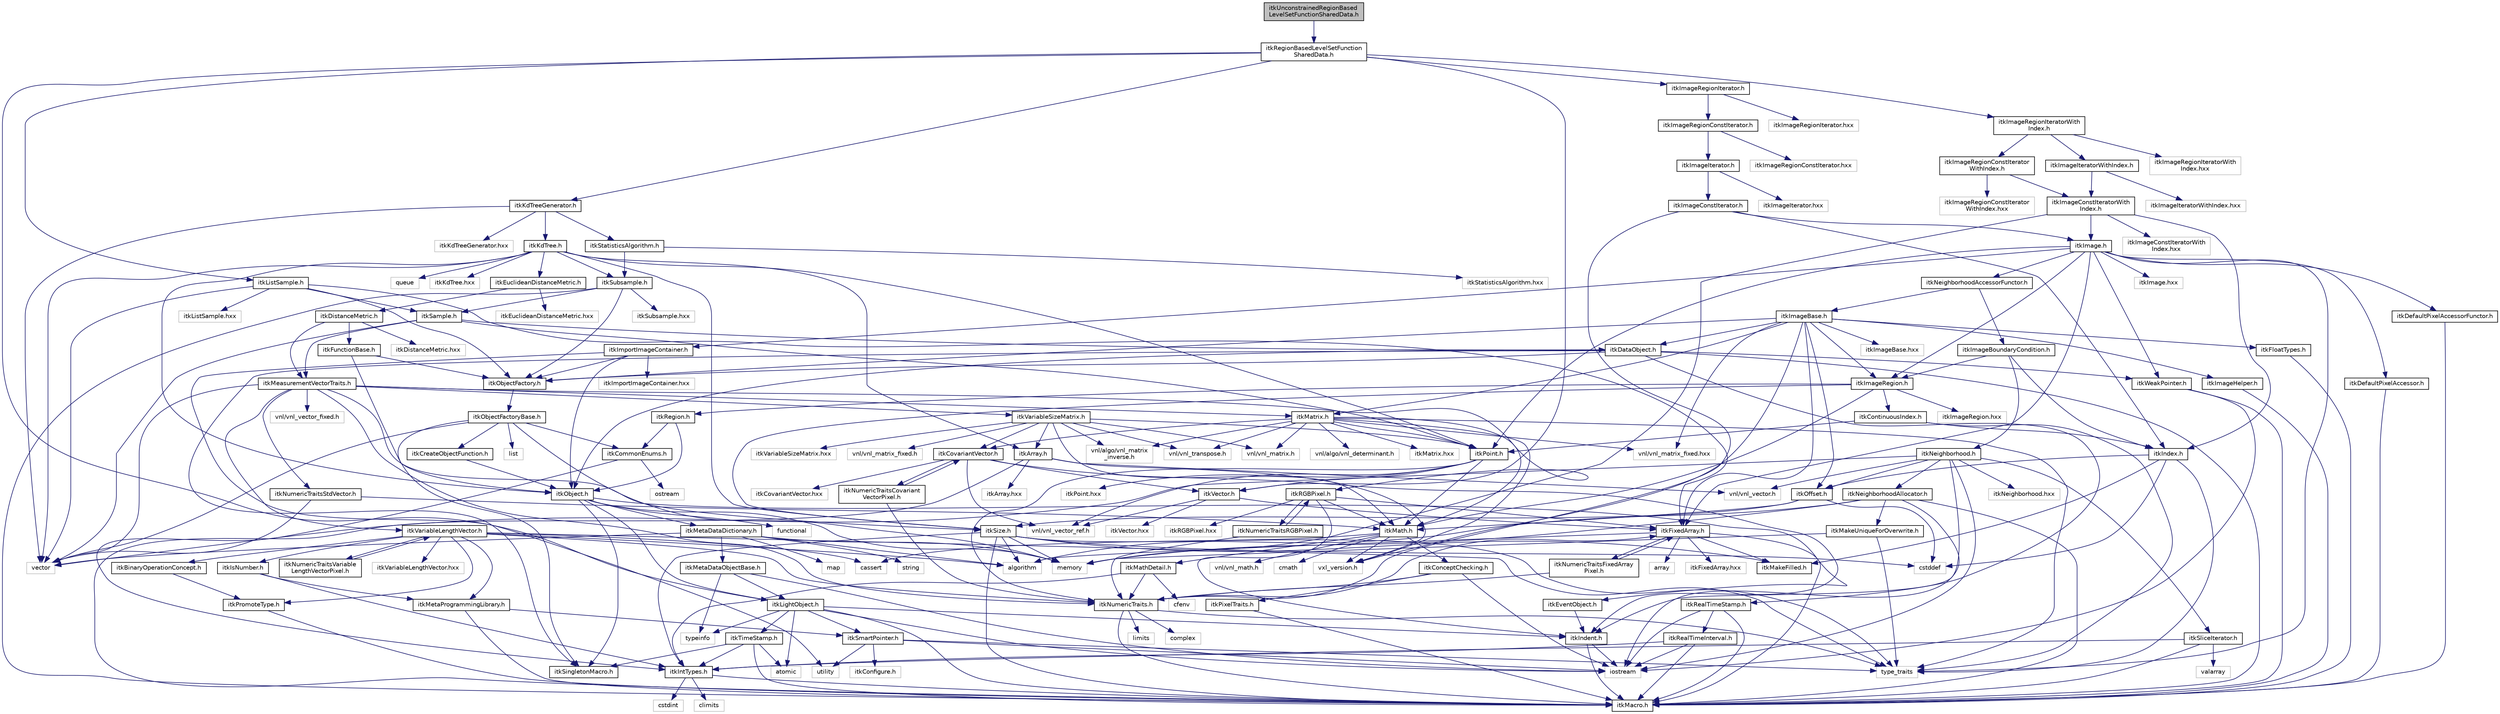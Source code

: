 digraph "itkUnconstrainedRegionBasedLevelSetFunctionSharedData.h"
{
 // LATEX_PDF_SIZE
  edge [fontname="Helvetica",fontsize="10",labelfontname="Helvetica",labelfontsize="10"];
  node [fontname="Helvetica",fontsize="10",shape=record];
  Node1 [label="itkUnconstrainedRegionBased\lLevelSetFunctionSharedData.h",height=0.2,width=0.4,color="black", fillcolor="grey75", style="filled", fontcolor="black",tooltip=" "];
  Node1 -> Node2 [color="midnightblue",fontsize="10",style="solid",fontname="Helvetica"];
  Node2 [label="itkRegionBasedLevelSetFunction\lSharedData.h",height=0.2,width=0.4,color="black", fillcolor="white", style="filled",URL="$itkRegionBasedLevelSetFunctionSharedData_8h.html",tooltip=" "];
  Node2 -> Node3 [color="midnightblue",fontsize="10",style="solid",fontname="Helvetica"];
  Node3 [label="itkLightObject.h",height=0.2,width=0.4,color="black", fillcolor="white", style="filled",URL="$itkLightObject_8h.html",tooltip=" "];
  Node3 -> Node4 [color="midnightblue",fontsize="10",style="solid",fontname="Helvetica"];
  Node4 [label="itkMacro.h",height=0.2,width=0.4,color="black", fillcolor="white", style="filled",URL="$itkMacro_8h.html",tooltip=" "];
  Node3 -> Node5 [color="midnightblue",fontsize="10",style="solid",fontname="Helvetica"];
  Node5 [label="itkSmartPointer.h",height=0.2,width=0.4,color="black", fillcolor="white", style="filled",URL="$itkSmartPointer_8h.html",tooltip=" "];
  Node5 -> Node6 [color="midnightblue",fontsize="10",style="solid",fontname="Helvetica"];
  Node6 [label="iostream",height=0.2,width=0.4,color="grey75", fillcolor="white", style="filled",tooltip=" "];
  Node5 -> Node7 [color="midnightblue",fontsize="10",style="solid",fontname="Helvetica"];
  Node7 [label="utility",height=0.2,width=0.4,color="grey75", fillcolor="white", style="filled",tooltip=" "];
  Node5 -> Node8 [color="midnightblue",fontsize="10",style="solid",fontname="Helvetica"];
  Node8 [label="type_traits",height=0.2,width=0.4,color="grey75", fillcolor="white", style="filled",tooltip=" "];
  Node5 -> Node9 [color="midnightblue",fontsize="10",style="solid",fontname="Helvetica"];
  Node9 [label="itkConfigure.h",height=0.2,width=0.4,color="grey75", fillcolor="white", style="filled",tooltip=" "];
  Node3 -> Node10 [color="midnightblue",fontsize="10",style="solid",fontname="Helvetica"];
  Node10 [label="itkTimeStamp.h",height=0.2,width=0.4,color="black", fillcolor="white", style="filled",URL="$itkTimeStamp_8h.html",tooltip=" "];
  Node10 -> Node4 [color="midnightblue",fontsize="10",style="solid",fontname="Helvetica"];
  Node10 -> Node11 [color="midnightblue",fontsize="10",style="solid",fontname="Helvetica"];
  Node11 [label="itkIntTypes.h",height=0.2,width=0.4,color="black", fillcolor="white", style="filled",URL="$itkIntTypes_8h.html",tooltip=" "];
  Node11 -> Node4 [color="midnightblue",fontsize="10",style="solid",fontname="Helvetica"];
  Node11 -> Node12 [color="midnightblue",fontsize="10",style="solid",fontname="Helvetica"];
  Node12 [label="cstdint",height=0.2,width=0.4,color="grey75", fillcolor="white", style="filled",tooltip=" "];
  Node11 -> Node13 [color="midnightblue",fontsize="10",style="solid",fontname="Helvetica"];
  Node13 [label="climits",height=0.2,width=0.4,color="grey75", fillcolor="white", style="filled",tooltip=" "];
  Node10 -> Node14 [color="midnightblue",fontsize="10",style="solid",fontname="Helvetica"];
  Node14 [label="atomic",height=0.2,width=0.4,color="grey75", fillcolor="white", style="filled",tooltip=" "];
  Node10 -> Node15 [color="midnightblue",fontsize="10",style="solid",fontname="Helvetica"];
  Node15 [label="itkSingletonMacro.h",height=0.2,width=0.4,color="black", fillcolor="white", style="filled",URL="$itkSingletonMacro_8h.html",tooltip=" "];
  Node3 -> Node16 [color="midnightblue",fontsize="10",style="solid",fontname="Helvetica"];
  Node16 [label="itkIndent.h",height=0.2,width=0.4,color="black", fillcolor="white", style="filled",URL="$itkIndent_8h.html",tooltip=" "];
  Node16 -> Node4 [color="midnightblue",fontsize="10",style="solid",fontname="Helvetica"];
  Node16 -> Node6 [color="midnightblue",fontsize="10",style="solid",fontname="Helvetica"];
  Node3 -> Node14 [color="midnightblue",fontsize="10",style="solid",fontname="Helvetica"];
  Node3 -> Node6 [color="midnightblue",fontsize="10",style="solid",fontname="Helvetica"];
  Node3 -> Node17 [color="midnightblue",fontsize="10",style="solid",fontname="Helvetica"];
  Node17 [label="typeinfo",height=0.2,width=0.4,color="grey75", fillcolor="white", style="filled",tooltip=" "];
  Node2 -> Node18 [color="midnightblue",fontsize="10",style="solid",fontname="Helvetica"];
  Node18 [label="itkVector.h",height=0.2,width=0.4,color="black", fillcolor="white", style="filled",URL="$itkVector_8h.html",tooltip=" "];
  Node18 -> Node19 [color="midnightblue",fontsize="10",style="solid",fontname="Helvetica"];
  Node19 [label="itkFixedArray.h",height=0.2,width=0.4,color="black", fillcolor="white", style="filled",URL="$itkFixedArray_8h.html",tooltip=" "];
  Node19 -> Node4 [color="midnightblue",fontsize="10",style="solid",fontname="Helvetica"];
  Node19 -> Node20 [color="midnightblue",fontsize="10",style="solid",fontname="Helvetica"];
  Node20 [label="itkMakeFilled.h",height=0.2,width=0.4,color="black", fillcolor="white", style="filled",URL="$itkMakeFilled_8h.html",tooltip=" "];
  Node19 -> Node21 [color="midnightblue",fontsize="10",style="solid",fontname="Helvetica"];
  Node21 [label="algorithm",height=0.2,width=0.4,color="grey75", fillcolor="white", style="filled",tooltip=" "];
  Node19 -> Node22 [color="midnightblue",fontsize="10",style="solid",fontname="Helvetica"];
  Node22 [label="array",height=0.2,width=0.4,color="grey75", fillcolor="white", style="filled",tooltip=" "];
  Node19 -> Node23 [color="midnightblue",fontsize="10",style="solid",fontname="Helvetica"];
  Node23 [label="itkFixedArray.hxx",height=0.2,width=0.4,color="grey75", fillcolor="white", style="filled",tooltip=" "];
  Node19 -> Node24 [color="midnightblue",fontsize="10",style="solid",fontname="Helvetica"];
  Node24 [label="itkNumericTraitsFixedArray\lPixel.h",height=0.2,width=0.4,color="black", fillcolor="white", style="filled",URL="$itkNumericTraitsFixedArrayPixel_8h.html",tooltip=" "];
  Node24 -> Node25 [color="midnightblue",fontsize="10",style="solid",fontname="Helvetica"];
  Node25 [label="itkNumericTraits.h",height=0.2,width=0.4,color="black", fillcolor="white", style="filled",URL="$itkNumericTraits_8h.html",tooltip=" "];
  Node25 -> Node4 [color="midnightblue",fontsize="10",style="solid",fontname="Helvetica"];
  Node25 -> Node26 [color="midnightblue",fontsize="10",style="solid",fontname="Helvetica"];
  Node26 [label="limits",height=0.2,width=0.4,color="grey75", fillcolor="white", style="filled",tooltip=" "];
  Node25 -> Node27 [color="midnightblue",fontsize="10",style="solid",fontname="Helvetica"];
  Node27 [label="complex",height=0.2,width=0.4,color="grey75", fillcolor="white", style="filled",tooltip=" "];
  Node25 -> Node8 [color="midnightblue",fontsize="10",style="solid",fontname="Helvetica"];
  Node25 -> Node19 [color="midnightblue",fontsize="10",style="solid",fontname="Helvetica"];
  Node24 -> Node19 [color="midnightblue",fontsize="10",style="solid",fontname="Helvetica"];
  Node18 -> Node28 [color="midnightblue",fontsize="10",style="solid",fontname="Helvetica"];
  Node28 [label="vnl/vnl_vector_ref.h",height=0.2,width=0.4,color="grey75", fillcolor="white", style="filled",tooltip=" "];
  Node18 -> Node29 [color="midnightblue",fontsize="10",style="solid",fontname="Helvetica"];
  Node29 [label="itkVector.hxx",height=0.2,width=0.4,color="grey75", fillcolor="white", style="filled",tooltip=" "];
  Node2 -> Node30 [color="midnightblue",fontsize="10",style="solid",fontname="Helvetica"];
  Node30 [label="itkListSample.h",height=0.2,width=0.4,color="black", fillcolor="white", style="filled",URL="$itkListSample_8h.html",tooltip=" "];
  Node30 -> Node31 [color="midnightblue",fontsize="10",style="solid",fontname="Helvetica"];
  Node31 [label="itkObjectFactory.h",height=0.2,width=0.4,color="black", fillcolor="white", style="filled",URL="$itkObjectFactory_8h.html",tooltip=" "];
  Node31 -> Node32 [color="midnightblue",fontsize="10",style="solid",fontname="Helvetica"];
  Node32 [label="itkObjectFactoryBase.h",height=0.2,width=0.4,color="black", fillcolor="white", style="filled",URL="$itkObjectFactoryBase_8h.html",tooltip=" "];
  Node32 -> Node33 [color="midnightblue",fontsize="10",style="solid",fontname="Helvetica"];
  Node33 [label="itkCreateObjectFunction.h",height=0.2,width=0.4,color="black", fillcolor="white", style="filled",URL="$itkCreateObjectFunction_8h.html",tooltip=" "];
  Node33 -> Node34 [color="midnightblue",fontsize="10",style="solid",fontname="Helvetica"];
  Node34 [label="itkObject.h",height=0.2,width=0.4,color="black", fillcolor="white", style="filled",URL="$itkObject_8h.html",tooltip=" "];
  Node34 -> Node3 [color="midnightblue",fontsize="10",style="solid",fontname="Helvetica"];
  Node34 -> Node35 [color="midnightblue",fontsize="10",style="solid",fontname="Helvetica"];
  Node35 [label="itkEventObject.h",height=0.2,width=0.4,color="black", fillcolor="white", style="filled",URL="$itkEventObject_8h.html",tooltip=" "];
  Node35 -> Node16 [color="midnightblue",fontsize="10",style="solid",fontname="Helvetica"];
  Node34 -> Node36 [color="midnightblue",fontsize="10",style="solid",fontname="Helvetica"];
  Node36 [label="itkMetaDataDictionary.h",height=0.2,width=0.4,color="black", fillcolor="white", style="filled",URL="$itkMetaDataDictionary_8h.html",tooltip=" "];
  Node36 -> Node37 [color="midnightblue",fontsize="10",style="solid",fontname="Helvetica"];
  Node37 [label="itkMetaDataObjectBase.h",height=0.2,width=0.4,color="black", fillcolor="white", style="filled",URL="$itkMetaDataObjectBase_8h.html",tooltip=" "];
  Node37 -> Node3 [color="midnightblue",fontsize="10",style="solid",fontname="Helvetica"];
  Node37 -> Node17 [color="midnightblue",fontsize="10",style="solid",fontname="Helvetica"];
  Node37 -> Node6 [color="midnightblue",fontsize="10",style="solid",fontname="Helvetica"];
  Node36 -> Node21 [color="midnightblue",fontsize="10",style="solid",fontname="Helvetica"];
  Node36 -> Node38 [color="midnightblue",fontsize="10",style="solid",fontname="Helvetica"];
  Node38 [label="vector",height=0.2,width=0.4,color="grey75", fillcolor="white", style="filled",tooltip=" "];
  Node36 -> Node39 [color="midnightblue",fontsize="10",style="solid",fontname="Helvetica"];
  Node39 [label="map",height=0.2,width=0.4,color="grey75", fillcolor="white", style="filled",tooltip=" "];
  Node36 -> Node40 [color="midnightblue",fontsize="10",style="solid",fontname="Helvetica"];
  Node40 [label="string",height=0.2,width=0.4,color="grey75", fillcolor="white", style="filled",tooltip=" "];
  Node36 -> Node41 [color="midnightblue",fontsize="10",style="solid",fontname="Helvetica"];
  Node41 [label="memory",height=0.2,width=0.4,color="grey75", fillcolor="white", style="filled",tooltip=" "];
  Node34 -> Node15 [color="midnightblue",fontsize="10",style="solid",fontname="Helvetica"];
  Node34 -> Node42 [color="midnightblue",fontsize="10",style="solid",fontname="Helvetica"];
  Node42 [label="functional",height=0.2,width=0.4,color="grey75", fillcolor="white", style="filled",tooltip=" "];
  Node34 -> Node41 [color="midnightblue",fontsize="10",style="solid",fontname="Helvetica"];
  Node32 -> Node15 [color="midnightblue",fontsize="10",style="solid",fontname="Helvetica"];
  Node32 -> Node43 [color="midnightblue",fontsize="10",style="solid",fontname="Helvetica"];
  Node43 [label="itkCommonEnums.h",height=0.2,width=0.4,color="black", fillcolor="white", style="filled",URL="$itkCommonEnums_8h.html",tooltip=" "];
  Node43 -> Node11 [color="midnightblue",fontsize="10",style="solid",fontname="Helvetica"];
  Node43 -> Node44 [color="midnightblue",fontsize="10",style="solid",fontname="Helvetica"];
  Node44 [label="ostream",height=0.2,width=0.4,color="grey75", fillcolor="white", style="filled",tooltip=" "];
  Node32 -> Node45 [color="midnightblue",fontsize="10",style="solid",fontname="Helvetica"];
  Node45 [label="list",height=0.2,width=0.4,color="grey75", fillcolor="white", style="filled",tooltip=" "];
  Node32 -> Node41 [color="midnightblue",fontsize="10",style="solid",fontname="Helvetica"];
  Node32 -> Node38 [color="midnightblue",fontsize="10",style="solid",fontname="Helvetica"];
  Node30 -> Node19 [color="midnightblue",fontsize="10",style="solid",fontname="Helvetica"];
  Node30 -> Node46 [color="midnightblue",fontsize="10",style="solid",fontname="Helvetica"];
  Node46 [label="itkSample.h",height=0.2,width=0.4,color="black", fillcolor="white", style="filled",URL="$itkSample_8h.html",tooltip=" "];
  Node46 -> Node47 [color="midnightblue",fontsize="10",style="solid",fontname="Helvetica"];
  Node47 [label="itkPoint.h",height=0.2,width=0.4,color="black", fillcolor="white", style="filled",URL="$itkPoint_8h.html",tooltip=" "];
  Node47 -> Node25 [color="midnightblue",fontsize="10",style="solid",fontname="Helvetica"];
  Node47 -> Node18 [color="midnightblue",fontsize="10",style="solid",fontname="Helvetica"];
  Node47 -> Node28 [color="midnightblue",fontsize="10",style="solid",fontname="Helvetica"];
  Node47 -> Node48 [color="midnightblue",fontsize="10",style="solid",fontname="Helvetica"];
  Node48 [label="itkMath.h",height=0.2,width=0.4,color="black", fillcolor="white", style="filled",URL="$itkMath_8h.html",tooltip=" "];
  Node48 -> Node49 [color="midnightblue",fontsize="10",style="solid",fontname="Helvetica"];
  Node49 [label="cassert",height=0.2,width=0.4,color="grey75", fillcolor="white", style="filled",tooltip=" "];
  Node48 -> Node50 [color="midnightblue",fontsize="10",style="solid",fontname="Helvetica"];
  Node50 [label="cmath",height=0.2,width=0.4,color="grey75", fillcolor="white", style="filled",tooltip=" "];
  Node48 -> Node51 [color="midnightblue",fontsize="10",style="solid",fontname="Helvetica"];
  Node51 [label="itkMathDetail.h",height=0.2,width=0.4,color="black", fillcolor="white", style="filled",URL="$itkMathDetail_8h.html",tooltip=" "];
  Node51 -> Node11 [color="midnightblue",fontsize="10",style="solid",fontname="Helvetica"];
  Node51 -> Node25 [color="midnightblue",fontsize="10",style="solid",fontname="Helvetica"];
  Node51 -> Node52 [color="midnightblue",fontsize="10",style="solid",fontname="Helvetica"];
  Node52 [label="cfenv",height=0.2,width=0.4,color="grey75", fillcolor="white", style="filled",tooltip=" "];
  Node48 -> Node53 [color="midnightblue",fontsize="10",style="solid",fontname="Helvetica"];
  Node53 [label="itkConceptChecking.h",height=0.2,width=0.4,color="black", fillcolor="white", style="filled",URL="$itkConceptChecking_8h.html",tooltip=" "];
  Node53 -> Node54 [color="midnightblue",fontsize="10",style="solid",fontname="Helvetica"];
  Node54 [label="itkPixelTraits.h",height=0.2,width=0.4,color="black", fillcolor="white", style="filled",URL="$itkPixelTraits_8h.html",tooltip=" "];
  Node54 -> Node4 [color="midnightblue",fontsize="10",style="solid",fontname="Helvetica"];
  Node53 -> Node25 [color="midnightblue",fontsize="10",style="solid",fontname="Helvetica"];
  Node53 -> Node6 [color="midnightblue",fontsize="10",style="solid",fontname="Helvetica"];
  Node48 -> Node55 [color="midnightblue",fontsize="10",style="solid",fontname="Helvetica"];
  Node55 [label="vnl/vnl_math.h",height=0.2,width=0.4,color="grey75", fillcolor="white", style="filled",tooltip=" "];
  Node48 -> Node56 [color="midnightblue",fontsize="10",style="solid",fontname="Helvetica"];
  Node56 [label="vxl_version.h",height=0.2,width=0.4,color="grey75", fillcolor="white", style="filled",tooltip=" "];
  Node47 -> Node57 [color="midnightblue",fontsize="10",style="solid",fontname="Helvetica"];
  Node57 [label="itkPoint.hxx",height=0.2,width=0.4,color="grey75", fillcolor="white", style="filled",tooltip=" "];
  Node46 -> Node58 [color="midnightblue",fontsize="10",style="solid",fontname="Helvetica"];
  Node58 [label="itkDataObject.h",height=0.2,width=0.4,color="black", fillcolor="white", style="filled",URL="$itkDataObject_8h.html",tooltip=" "];
  Node58 -> Node34 [color="midnightblue",fontsize="10",style="solid",fontname="Helvetica"];
  Node58 -> Node4 [color="midnightblue",fontsize="10",style="solid",fontname="Helvetica"];
  Node58 -> Node15 [color="midnightblue",fontsize="10",style="solid",fontname="Helvetica"];
  Node58 -> Node59 [color="midnightblue",fontsize="10",style="solid",fontname="Helvetica"];
  Node59 [label="itkWeakPointer.h",height=0.2,width=0.4,color="black", fillcolor="white", style="filled",URL="$itkWeakPointer_8h.html",tooltip=" "];
  Node59 -> Node4 [color="midnightblue",fontsize="10",style="solid",fontname="Helvetica"];
  Node59 -> Node6 [color="midnightblue",fontsize="10",style="solid",fontname="Helvetica"];
  Node58 -> Node60 [color="midnightblue",fontsize="10",style="solid",fontname="Helvetica"];
  Node60 [label="itkRealTimeStamp.h",height=0.2,width=0.4,color="black", fillcolor="white", style="filled",URL="$itkRealTimeStamp_8h.html",tooltip=" "];
  Node60 -> Node61 [color="midnightblue",fontsize="10",style="solid",fontname="Helvetica"];
  Node61 [label="itkRealTimeInterval.h",height=0.2,width=0.4,color="black", fillcolor="white", style="filled",URL="$itkRealTimeInterval_8h.html",tooltip=" "];
  Node61 -> Node11 [color="midnightblue",fontsize="10",style="solid",fontname="Helvetica"];
  Node61 -> Node4 [color="midnightblue",fontsize="10",style="solid",fontname="Helvetica"];
  Node61 -> Node6 [color="midnightblue",fontsize="10",style="solid",fontname="Helvetica"];
  Node60 -> Node4 [color="midnightblue",fontsize="10",style="solid",fontname="Helvetica"];
  Node60 -> Node6 [color="midnightblue",fontsize="10",style="solid",fontname="Helvetica"];
  Node58 -> Node31 [color="midnightblue",fontsize="10",style="solid",fontname="Helvetica"];
  Node46 -> Node62 [color="midnightblue",fontsize="10",style="solid",fontname="Helvetica"];
  Node62 [label="itkMeasurementVectorTraits.h",height=0.2,width=0.4,color="black", fillcolor="white", style="filled",URL="$itkMeasurementVectorTraits_8h.html",tooltip=" "];
  Node62 -> Node63 [color="midnightblue",fontsize="10",style="solid",fontname="Helvetica"];
  Node63 [label="itkVariableLengthVector.h",height=0.2,width=0.4,color="black", fillcolor="white", style="filled",URL="$itkVariableLengthVector_8h.html",tooltip=" "];
  Node63 -> Node49 [color="midnightblue",fontsize="10",style="solid",fontname="Helvetica"];
  Node63 -> Node21 [color="midnightblue",fontsize="10",style="solid",fontname="Helvetica"];
  Node63 -> Node8 [color="midnightblue",fontsize="10",style="solid",fontname="Helvetica"];
  Node63 -> Node25 [color="midnightblue",fontsize="10",style="solid",fontname="Helvetica"];
  Node63 -> Node64 [color="midnightblue",fontsize="10",style="solid",fontname="Helvetica"];
  Node64 [label="itkMetaProgrammingLibrary.h",height=0.2,width=0.4,color="black", fillcolor="white", style="filled",URL="$itkMetaProgrammingLibrary_8h.html",tooltip=" "];
  Node64 -> Node4 [color="midnightblue",fontsize="10",style="solid",fontname="Helvetica"];
  Node64 -> Node5 [color="midnightblue",fontsize="10",style="solid",fontname="Helvetica"];
  Node63 -> Node65 [color="midnightblue",fontsize="10",style="solid",fontname="Helvetica"];
  Node65 [label="itkIsNumber.h",height=0.2,width=0.4,color="black", fillcolor="white", style="filled",URL="$itkIsNumber_8h.html",tooltip=" "];
  Node65 -> Node64 [color="midnightblue",fontsize="10",style="solid",fontname="Helvetica"];
  Node65 -> Node11 [color="midnightblue",fontsize="10",style="solid",fontname="Helvetica"];
  Node63 -> Node66 [color="midnightblue",fontsize="10",style="solid",fontname="Helvetica"];
  Node66 [label="itkPromoteType.h",height=0.2,width=0.4,color="black", fillcolor="white", style="filled",URL="$itkPromoteType_8h.html",tooltip=" "];
  Node66 -> Node4 [color="midnightblue",fontsize="10",style="solid",fontname="Helvetica"];
  Node63 -> Node67 [color="midnightblue",fontsize="10",style="solid",fontname="Helvetica"];
  Node67 [label="itkBinaryOperationConcept.h",height=0.2,width=0.4,color="black", fillcolor="white", style="filled",URL="$itkBinaryOperationConcept_8h.html",tooltip=" "];
  Node67 -> Node66 [color="midnightblue",fontsize="10",style="solid",fontname="Helvetica"];
  Node63 -> Node68 [color="midnightblue",fontsize="10",style="solid",fontname="Helvetica"];
  Node68 [label="itkNumericTraitsVariable\lLengthVectorPixel.h",height=0.2,width=0.4,color="black", fillcolor="white", style="filled",URL="$itkNumericTraitsVariableLengthVectorPixel_8h.html",tooltip=" "];
  Node68 -> Node63 [color="midnightblue",fontsize="10",style="solid",fontname="Helvetica"];
  Node63 -> Node69 [color="midnightblue",fontsize="10",style="solid",fontname="Helvetica"];
  Node69 [label="itkVariableLengthVector.hxx",height=0.2,width=0.4,color="grey75", fillcolor="white", style="filled",tooltip=" "];
  Node62 -> Node70 [color="midnightblue",fontsize="10",style="solid",fontname="Helvetica"];
  Node70 [label="vnl/vnl_vector_fixed.h",height=0.2,width=0.4,color="grey75", fillcolor="white", style="filled",tooltip=" "];
  Node62 -> Node71 [color="midnightblue",fontsize="10",style="solid",fontname="Helvetica"];
  Node71 [label="itkRGBPixel.h",height=0.2,width=0.4,color="black", fillcolor="white", style="filled",URL="$itkRGBPixel_8h.html",tooltip=" "];
  Node71 -> Node16 [color="midnightblue",fontsize="10",style="solid",fontname="Helvetica"];
  Node71 -> Node19 [color="midnightblue",fontsize="10",style="solid",fontname="Helvetica"];
  Node71 -> Node48 [color="midnightblue",fontsize="10",style="solid",fontname="Helvetica"];
  Node71 -> Node72 [color="midnightblue",fontsize="10",style="solid",fontname="Helvetica"];
  Node72 [label="itkNumericTraitsRGBPixel.h",height=0.2,width=0.4,color="black", fillcolor="white", style="filled",URL="$itkNumericTraitsRGBPixel_8h.html",tooltip=" "];
  Node72 -> Node25 [color="midnightblue",fontsize="10",style="solid",fontname="Helvetica"];
  Node72 -> Node71 [color="midnightblue",fontsize="10",style="solid",fontname="Helvetica"];
  Node71 -> Node73 [color="midnightblue",fontsize="10",style="solid",fontname="Helvetica"];
  Node73 [label="itkRGBPixel.hxx",height=0.2,width=0.4,color="grey75", fillcolor="white", style="filled",tooltip=" "];
  Node62 -> Node74 [color="midnightblue",fontsize="10",style="solid",fontname="Helvetica"];
  Node74 [label="itkMatrix.h",height=0.2,width=0.4,color="black", fillcolor="white", style="filled",URL="$itkMatrix_8h.html",tooltip=" "];
  Node74 -> Node47 [color="midnightblue",fontsize="10",style="solid",fontname="Helvetica"];
  Node74 -> Node75 [color="midnightblue",fontsize="10",style="solid",fontname="Helvetica"];
  Node75 [label="itkCovariantVector.h",height=0.2,width=0.4,color="black", fillcolor="white", style="filled",URL="$itkCovariantVector_8h.html",tooltip=" "];
  Node75 -> Node16 [color="midnightblue",fontsize="10",style="solid",fontname="Helvetica"];
  Node75 -> Node18 [color="midnightblue",fontsize="10",style="solid",fontname="Helvetica"];
  Node75 -> Node28 [color="midnightblue",fontsize="10",style="solid",fontname="Helvetica"];
  Node75 -> Node76 [color="midnightblue",fontsize="10",style="solid",fontname="Helvetica"];
  Node76 [label="itkNumericTraitsCovariant\lVectorPixel.h",height=0.2,width=0.4,color="black", fillcolor="white", style="filled",URL="$itkNumericTraitsCovariantVectorPixel_8h.html",tooltip=" "];
  Node76 -> Node25 [color="midnightblue",fontsize="10",style="solid",fontname="Helvetica"];
  Node76 -> Node75 [color="midnightblue",fontsize="10",style="solid",fontname="Helvetica"];
  Node75 -> Node77 [color="midnightblue",fontsize="10",style="solid",fontname="Helvetica"];
  Node77 [label="itkCovariantVector.hxx",height=0.2,width=0.4,color="grey75", fillcolor="white", style="filled",tooltip=" "];
  Node74 -> Node56 [color="midnightblue",fontsize="10",style="solid",fontname="Helvetica"];
  Node74 -> Node78 [color="midnightblue",fontsize="10",style="solid",fontname="Helvetica"];
  Node78 [label="vnl/vnl_matrix_fixed.hxx",height=0.2,width=0.4,color="grey75", fillcolor="white", style="filled",tooltip=" "];
  Node74 -> Node79 [color="midnightblue",fontsize="10",style="solid",fontname="Helvetica"];
  Node79 [label="vnl/vnl_transpose.h",height=0.2,width=0.4,color="grey75", fillcolor="white", style="filled",tooltip=" "];
  Node74 -> Node80 [color="midnightblue",fontsize="10",style="solid",fontname="Helvetica"];
  Node80 [label="vnl/algo/vnl_matrix\l_inverse.h",height=0.2,width=0.4,color="grey75", fillcolor="white", style="filled",tooltip=" "];
  Node74 -> Node81 [color="midnightblue",fontsize="10",style="solid",fontname="Helvetica"];
  Node81 [label="vnl/vnl_matrix.h",height=0.2,width=0.4,color="grey75", fillcolor="white", style="filled",tooltip=" "];
  Node74 -> Node82 [color="midnightblue",fontsize="10",style="solid",fontname="Helvetica"];
  Node82 [label="vnl/algo/vnl_determinant.h",height=0.2,width=0.4,color="grey75", fillcolor="white", style="filled",tooltip=" "];
  Node74 -> Node48 [color="midnightblue",fontsize="10",style="solid",fontname="Helvetica"];
  Node74 -> Node8 [color="midnightblue",fontsize="10",style="solid",fontname="Helvetica"];
  Node74 -> Node83 [color="midnightblue",fontsize="10",style="solid",fontname="Helvetica"];
  Node83 [label="itkMatrix.hxx",height=0.2,width=0.4,color="grey75", fillcolor="white", style="filled",tooltip=" "];
  Node62 -> Node84 [color="midnightblue",fontsize="10",style="solid",fontname="Helvetica"];
  Node84 [label="itkVariableSizeMatrix.h",height=0.2,width=0.4,color="black", fillcolor="white", style="filled",URL="$itkVariableSizeMatrix_8h.html",tooltip=" "];
  Node84 -> Node47 [color="midnightblue",fontsize="10",style="solid",fontname="Helvetica"];
  Node84 -> Node75 [color="midnightblue",fontsize="10",style="solid",fontname="Helvetica"];
  Node84 -> Node85 [color="midnightblue",fontsize="10",style="solid",fontname="Helvetica"];
  Node85 [label="vnl/vnl_matrix_fixed.h",height=0.2,width=0.4,color="grey75", fillcolor="white", style="filled",tooltip=" "];
  Node84 -> Node80 [color="midnightblue",fontsize="10",style="solid",fontname="Helvetica"];
  Node84 -> Node79 [color="midnightblue",fontsize="10",style="solid",fontname="Helvetica"];
  Node84 -> Node81 [color="midnightblue",fontsize="10",style="solid",fontname="Helvetica"];
  Node84 -> Node86 [color="midnightblue",fontsize="10",style="solid",fontname="Helvetica"];
  Node86 [label="itkArray.h",height=0.2,width=0.4,color="black", fillcolor="white", style="filled",URL="$itkArray_8h.html",tooltip=" "];
  Node86 -> Node4 [color="midnightblue",fontsize="10",style="solid",fontname="Helvetica"];
  Node86 -> Node56 [color="midnightblue",fontsize="10",style="solid",fontname="Helvetica"];
  Node86 -> Node87 [color="midnightblue",fontsize="10",style="solid",fontname="Helvetica"];
  Node87 [label="vnl/vnl_vector.h",height=0.2,width=0.4,color="grey75", fillcolor="white", style="filled",tooltip=" "];
  Node86 -> Node88 [color="midnightblue",fontsize="10",style="solid",fontname="Helvetica"];
  Node88 [label="itkArray.hxx",height=0.2,width=0.4,color="grey75", fillcolor="white", style="filled",tooltip=" "];
  Node84 -> Node48 [color="midnightblue",fontsize="10",style="solid",fontname="Helvetica"];
  Node84 -> Node89 [color="midnightblue",fontsize="10",style="solid",fontname="Helvetica"];
  Node89 [label="itkVariableSizeMatrix.hxx",height=0.2,width=0.4,color="grey75", fillcolor="white", style="filled",tooltip=" "];
  Node62 -> Node25 [color="midnightblue",fontsize="10",style="solid",fontname="Helvetica"];
  Node62 -> Node90 [color="midnightblue",fontsize="10",style="solid",fontname="Helvetica"];
  Node90 [label="itkNumericTraitsStdVector.h",height=0.2,width=0.4,color="black", fillcolor="white", style="filled",URL="$itkNumericTraitsStdVector_8h.html",tooltip=" "];
  Node90 -> Node48 [color="midnightblue",fontsize="10",style="solid",fontname="Helvetica"];
  Node90 -> Node38 [color="midnightblue",fontsize="10",style="solid",fontname="Helvetica"];
  Node62 -> Node91 [color="midnightblue",fontsize="10",style="solid",fontname="Helvetica"];
  Node91 [label="itkSize.h",height=0.2,width=0.4,color="black", fillcolor="white", style="filled",URL="$itkSize_8h.html",tooltip=" "];
  Node91 -> Node11 [color="midnightblue",fontsize="10",style="solid",fontname="Helvetica"];
  Node91 -> Node4 [color="midnightblue",fontsize="10",style="solid",fontname="Helvetica"];
  Node91 -> Node20 [color="midnightblue",fontsize="10",style="solid",fontname="Helvetica"];
  Node91 -> Node21 [color="midnightblue",fontsize="10",style="solid",fontname="Helvetica"];
  Node91 -> Node92 [color="midnightblue",fontsize="10",style="solid",fontname="Helvetica"];
  Node92 [label="cstddef",height=0.2,width=0.4,color="grey75", fillcolor="white", style="filled",tooltip=" "];
  Node91 -> Node8 [color="midnightblue",fontsize="10",style="solid",fontname="Helvetica"];
  Node91 -> Node41 [color="midnightblue",fontsize="10",style="solid",fontname="Helvetica"];
  Node62 -> Node38 [color="midnightblue",fontsize="10",style="solid",fontname="Helvetica"];
  Node46 -> Node38 [color="midnightblue",fontsize="10",style="solid",fontname="Helvetica"];
  Node30 -> Node38 [color="midnightblue",fontsize="10",style="solid",fontname="Helvetica"];
  Node30 -> Node93 [color="midnightblue",fontsize="10",style="solid",fontname="Helvetica"];
  Node93 [label="itkListSample.hxx",height=0.2,width=0.4,color="grey75", fillcolor="white", style="filled",tooltip=" "];
  Node2 -> Node94 [color="midnightblue",fontsize="10",style="solid",fontname="Helvetica"];
  Node94 [label="itkKdTreeGenerator.h",height=0.2,width=0.4,color="black", fillcolor="white", style="filled",URL="$itkKdTreeGenerator_8h.html",tooltip=" "];
  Node94 -> Node38 [color="midnightblue",fontsize="10",style="solid",fontname="Helvetica"];
  Node94 -> Node95 [color="midnightblue",fontsize="10",style="solid",fontname="Helvetica"];
  Node95 [label="itkKdTree.h",height=0.2,width=0.4,color="black", fillcolor="white", style="filled",URL="$itkKdTree_8h.html",tooltip=" "];
  Node95 -> Node96 [color="midnightblue",fontsize="10",style="solid",fontname="Helvetica"];
  Node96 [label="queue",height=0.2,width=0.4,color="grey75", fillcolor="white", style="filled",tooltip=" "];
  Node95 -> Node38 [color="midnightblue",fontsize="10",style="solid",fontname="Helvetica"];
  Node95 -> Node47 [color="midnightblue",fontsize="10",style="solid",fontname="Helvetica"];
  Node95 -> Node91 [color="midnightblue",fontsize="10",style="solid",fontname="Helvetica"];
  Node95 -> Node34 [color="midnightblue",fontsize="10",style="solid",fontname="Helvetica"];
  Node95 -> Node86 [color="midnightblue",fontsize="10",style="solid",fontname="Helvetica"];
  Node95 -> Node97 [color="midnightblue",fontsize="10",style="solid",fontname="Helvetica"];
  Node97 [label="itkSubsample.h",height=0.2,width=0.4,color="black", fillcolor="white", style="filled",URL="$itkSubsample_8h.html",tooltip=" "];
  Node97 -> Node46 [color="midnightblue",fontsize="10",style="solid",fontname="Helvetica"];
  Node97 -> Node4 [color="midnightblue",fontsize="10",style="solid",fontname="Helvetica"];
  Node97 -> Node31 [color="midnightblue",fontsize="10",style="solid",fontname="Helvetica"];
  Node97 -> Node98 [color="midnightblue",fontsize="10",style="solid",fontname="Helvetica"];
  Node98 [label="itkSubsample.hxx",height=0.2,width=0.4,color="grey75", fillcolor="white", style="filled",tooltip=" "];
  Node95 -> Node99 [color="midnightblue",fontsize="10",style="solid",fontname="Helvetica"];
  Node99 [label="itkEuclideanDistanceMetric.h",height=0.2,width=0.4,color="black", fillcolor="white", style="filled",URL="$itkEuclideanDistanceMetric_8h.html",tooltip=" "];
  Node99 -> Node100 [color="midnightblue",fontsize="10",style="solid",fontname="Helvetica"];
  Node100 [label="itkDistanceMetric.h",height=0.2,width=0.4,color="black", fillcolor="white", style="filled",URL="$itkDistanceMetric_8h.html",tooltip=" "];
  Node100 -> Node101 [color="midnightblue",fontsize="10",style="solid",fontname="Helvetica"];
  Node101 [label="itkFunctionBase.h",height=0.2,width=0.4,color="black", fillcolor="white", style="filled",URL="$itkFunctionBase_8h.html",tooltip=" "];
  Node101 -> Node34 [color="midnightblue",fontsize="10",style="solid",fontname="Helvetica"];
  Node101 -> Node31 [color="midnightblue",fontsize="10",style="solid",fontname="Helvetica"];
  Node100 -> Node62 [color="midnightblue",fontsize="10",style="solid",fontname="Helvetica"];
  Node100 -> Node102 [color="midnightblue",fontsize="10",style="solid",fontname="Helvetica"];
  Node102 [label="itkDistanceMetric.hxx",height=0.2,width=0.4,color="grey75", fillcolor="white", style="filled",tooltip=" "];
  Node99 -> Node103 [color="midnightblue",fontsize="10",style="solid",fontname="Helvetica"];
  Node103 [label="itkEuclideanDistanceMetric.hxx",height=0.2,width=0.4,color="grey75", fillcolor="white", style="filled",tooltip=" "];
  Node95 -> Node104 [color="midnightblue",fontsize="10",style="solid",fontname="Helvetica"];
  Node104 [label="itkKdTree.hxx",height=0.2,width=0.4,color="grey75", fillcolor="white", style="filled",tooltip=" "];
  Node94 -> Node105 [color="midnightblue",fontsize="10",style="solid",fontname="Helvetica"];
  Node105 [label="itkStatisticsAlgorithm.h",height=0.2,width=0.4,color="black", fillcolor="white", style="filled",URL="$itkStatisticsAlgorithm_8h.html",tooltip=" "];
  Node105 -> Node97 [color="midnightblue",fontsize="10",style="solid",fontname="Helvetica"];
  Node105 -> Node106 [color="midnightblue",fontsize="10",style="solid",fontname="Helvetica"];
  Node106 [label="itkStatisticsAlgorithm.hxx",height=0.2,width=0.4,color="grey75", fillcolor="white", style="filled",tooltip=" "];
  Node94 -> Node107 [color="midnightblue",fontsize="10",style="solid",fontname="Helvetica"];
  Node107 [label="itkKdTreeGenerator.hxx",height=0.2,width=0.4,color="grey75", fillcolor="white", style="filled",tooltip=" "];
  Node2 -> Node108 [color="midnightblue",fontsize="10",style="solid",fontname="Helvetica"];
  Node108 [label="itkImageRegionIterator.h",height=0.2,width=0.4,color="black", fillcolor="white", style="filled",URL="$itkImageRegionIterator_8h.html",tooltip=" "];
  Node108 -> Node109 [color="midnightblue",fontsize="10",style="solid",fontname="Helvetica"];
  Node109 [label="itkImageRegionConstIterator.h",height=0.2,width=0.4,color="black", fillcolor="white", style="filled",URL="$itkImageRegionConstIterator_8h.html",tooltip=" "];
  Node109 -> Node110 [color="midnightblue",fontsize="10",style="solid",fontname="Helvetica"];
  Node110 [label="itkImageIterator.h",height=0.2,width=0.4,color="black", fillcolor="white", style="filled",URL="$itkImageIterator_8h.html",tooltip=" "];
  Node110 -> Node111 [color="midnightblue",fontsize="10",style="solid",fontname="Helvetica"];
  Node111 [label="itkImageConstIterator.h",height=0.2,width=0.4,color="black", fillcolor="white", style="filled",URL="$itkImageConstIterator_8h.html",tooltip=" "];
  Node111 -> Node112 [color="midnightblue",fontsize="10",style="solid",fontname="Helvetica"];
  Node112 [label="itkImage.h",height=0.2,width=0.4,color="black", fillcolor="white", style="filled",URL="$itkImage_8h.html",tooltip=" "];
  Node112 -> Node113 [color="midnightblue",fontsize="10",style="solid",fontname="Helvetica"];
  Node113 [label="itkImageRegion.h",height=0.2,width=0.4,color="black", fillcolor="white", style="filled",URL="$itkImageRegion_8h.html",tooltip=" "];
  Node113 -> Node114 [color="midnightblue",fontsize="10",style="solid",fontname="Helvetica"];
  Node114 [label="itkRegion.h",height=0.2,width=0.4,color="black", fillcolor="white", style="filled",URL="$itkRegion_8h.html",tooltip=" "];
  Node114 -> Node34 [color="midnightblue",fontsize="10",style="solid",fontname="Helvetica"];
  Node114 -> Node43 [color="midnightblue",fontsize="10",style="solid",fontname="Helvetica"];
  Node113 -> Node91 [color="midnightblue",fontsize="10",style="solid",fontname="Helvetica"];
  Node113 -> Node115 [color="midnightblue",fontsize="10",style="solid",fontname="Helvetica"];
  Node115 [label="itkContinuousIndex.h",height=0.2,width=0.4,color="black", fillcolor="white", style="filled",URL="$itkContinuousIndex_8h.html",tooltip=" "];
  Node115 -> Node47 [color="midnightblue",fontsize="10",style="solid",fontname="Helvetica"];
  Node115 -> Node116 [color="midnightblue",fontsize="10",style="solid",fontname="Helvetica"];
  Node116 [label="itkIndex.h",height=0.2,width=0.4,color="black", fillcolor="white", style="filled",URL="$itkIndex_8h.html",tooltip=" "];
  Node116 -> Node20 [color="midnightblue",fontsize="10",style="solid",fontname="Helvetica"];
  Node116 -> Node117 [color="midnightblue",fontsize="10",style="solid",fontname="Helvetica"];
  Node117 [label="itkOffset.h",height=0.2,width=0.4,color="black", fillcolor="white", style="filled",URL="$itkOffset_8h.html",tooltip=" "];
  Node117 -> Node91 [color="midnightblue",fontsize="10",style="solid",fontname="Helvetica"];
  Node117 -> Node48 [color="midnightblue",fontsize="10",style="solid",fontname="Helvetica"];
  Node117 -> Node92 [color="midnightblue",fontsize="10",style="solid",fontname="Helvetica"];
  Node116 -> Node92 [color="midnightblue",fontsize="10",style="solid",fontname="Helvetica"];
  Node116 -> Node8 [color="midnightblue",fontsize="10",style="solid",fontname="Helvetica"];
  Node115 -> Node8 [color="midnightblue",fontsize="10",style="solid",fontname="Helvetica"];
  Node113 -> Node48 [color="midnightblue",fontsize="10",style="solid",fontname="Helvetica"];
  Node113 -> Node118 [color="midnightblue",fontsize="10",style="solid",fontname="Helvetica"];
  Node118 [label="itkImageRegion.hxx",height=0.2,width=0.4,color="grey75", fillcolor="white", style="filled",tooltip=" "];
  Node112 -> Node119 [color="midnightblue",fontsize="10",style="solid",fontname="Helvetica"];
  Node119 [label="itkImportImageContainer.h",height=0.2,width=0.4,color="black", fillcolor="white", style="filled",URL="$itkImportImageContainer_8h.html",tooltip=" "];
  Node119 -> Node34 [color="midnightblue",fontsize="10",style="solid",fontname="Helvetica"];
  Node119 -> Node31 [color="midnightblue",fontsize="10",style="solid",fontname="Helvetica"];
  Node119 -> Node7 [color="midnightblue",fontsize="10",style="solid",fontname="Helvetica"];
  Node119 -> Node120 [color="midnightblue",fontsize="10",style="solid",fontname="Helvetica"];
  Node120 [label="itkImportImageContainer.hxx",height=0.2,width=0.4,color="grey75", fillcolor="white", style="filled",tooltip=" "];
  Node112 -> Node121 [color="midnightblue",fontsize="10",style="solid",fontname="Helvetica"];
  Node121 [label="itkDefaultPixelAccessor.h",height=0.2,width=0.4,color="black", fillcolor="white", style="filled",URL="$itkDefaultPixelAccessor_8h.html",tooltip=" "];
  Node121 -> Node4 [color="midnightblue",fontsize="10",style="solid",fontname="Helvetica"];
  Node112 -> Node122 [color="midnightblue",fontsize="10",style="solid",fontname="Helvetica"];
  Node122 [label="itkDefaultPixelAccessorFunctor.h",height=0.2,width=0.4,color="black", fillcolor="white", style="filled",URL="$itkDefaultPixelAccessorFunctor_8h.html",tooltip=" "];
  Node122 -> Node4 [color="midnightblue",fontsize="10",style="solid",fontname="Helvetica"];
  Node112 -> Node47 [color="midnightblue",fontsize="10",style="solid",fontname="Helvetica"];
  Node112 -> Node19 [color="midnightblue",fontsize="10",style="solid",fontname="Helvetica"];
  Node112 -> Node59 [color="midnightblue",fontsize="10",style="solid",fontname="Helvetica"];
  Node112 -> Node123 [color="midnightblue",fontsize="10",style="solid",fontname="Helvetica"];
  Node123 [label="itkNeighborhoodAccessorFunctor.h",height=0.2,width=0.4,color="black", fillcolor="white", style="filled",URL="$itkNeighborhoodAccessorFunctor_8h.html",tooltip=" "];
  Node123 -> Node124 [color="midnightblue",fontsize="10",style="solid",fontname="Helvetica"];
  Node124 [label="itkImageBoundaryCondition.h",height=0.2,width=0.4,color="black", fillcolor="white", style="filled",URL="$itkImageBoundaryCondition_8h.html",tooltip=" "];
  Node124 -> Node116 [color="midnightblue",fontsize="10",style="solid",fontname="Helvetica"];
  Node124 -> Node125 [color="midnightblue",fontsize="10",style="solid",fontname="Helvetica"];
  Node125 [label="itkNeighborhood.h",height=0.2,width=0.4,color="black", fillcolor="white", style="filled",URL="$itkNeighborhood_8h.html",tooltip=" "];
  Node125 -> Node6 [color="midnightblue",fontsize="10",style="solid",fontname="Helvetica"];
  Node125 -> Node126 [color="midnightblue",fontsize="10",style="solid",fontname="Helvetica"];
  Node126 [label="itkNeighborhoodAllocator.h",height=0.2,width=0.4,color="black", fillcolor="white", style="filled",URL="$itkNeighborhoodAllocator_8h.html",tooltip=" "];
  Node126 -> Node127 [color="midnightblue",fontsize="10",style="solid",fontname="Helvetica"];
  Node127 [label="itkMakeUniqueForOverwrite.h",height=0.2,width=0.4,color="black", fillcolor="white", style="filled",URL="$itkMakeUniqueForOverwrite_8h.html",tooltip=" "];
  Node127 -> Node41 [color="midnightblue",fontsize="10",style="solid",fontname="Helvetica"];
  Node127 -> Node8 [color="midnightblue",fontsize="10",style="solid",fontname="Helvetica"];
  Node126 -> Node21 [color="midnightblue",fontsize="10",style="solid",fontname="Helvetica"];
  Node126 -> Node6 [color="midnightblue",fontsize="10",style="solid",fontname="Helvetica"];
  Node126 -> Node41 [color="midnightblue",fontsize="10",style="solid",fontname="Helvetica"];
  Node126 -> Node4 [color="midnightblue",fontsize="10",style="solid",fontname="Helvetica"];
  Node125 -> Node16 [color="midnightblue",fontsize="10",style="solid",fontname="Helvetica"];
  Node125 -> Node128 [color="midnightblue",fontsize="10",style="solid",fontname="Helvetica"];
  Node128 [label="itkSliceIterator.h",height=0.2,width=0.4,color="black", fillcolor="white", style="filled",URL="$itkSliceIterator_8h.html",tooltip=" "];
  Node128 -> Node4 [color="midnightblue",fontsize="10",style="solid",fontname="Helvetica"];
  Node128 -> Node11 [color="midnightblue",fontsize="10",style="solid",fontname="Helvetica"];
  Node128 -> Node129 [color="midnightblue",fontsize="10",style="solid",fontname="Helvetica"];
  Node129 [label="valarray",height=0.2,width=0.4,color="grey75", fillcolor="white", style="filled",tooltip=" "];
  Node125 -> Node87 [color="midnightblue",fontsize="10",style="solid",fontname="Helvetica"];
  Node125 -> Node117 [color="midnightblue",fontsize="10",style="solid",fontname="Helvetica"];
  Node125 -> Node38 [color="midnightblue",fontsize="10",style="solid",fontname="Helvetica"];
  Node125 -> Node130 [color="midnightblue",fontsize="10",style="solid",fontname="Helvetica"];
  Node130 [label="itkNeighborhood.hxx",height=0.2,width=0.4,color="grey75", fillcolor="white", style="filled",tooltip=" "];
  Node124 -> Node113 [color="midnightblue",fontsize="10",style="solid",fontname="Helvetica"];
  Node123 -> Node131 [color="midnightblue",fontsize="10",style="solid",fontname="Helvetica"];
  Node131 [label="itkImageBase.h",height=0.2,width=0.4,color="black", fillcolor="white", style="filled",URL="$itkImageBase_8h.html",tooltip=" "];
  Node131 -> Node58 [color="midnightblue",fontsize="10",style="solid",fontname="Helvetica"];
  Node131 -> Node113 [color="midnightblue",fontsize="10",style="solid",fontname="Helvetica"];
  Node131 -> Node74 [color="midnightblue",fontsize="10",style="solid",fontname="Helvetica"];
  Node131 -> Node31 [color="midnightblue",fontsize="10",style="solid",fontname="Helvetica"];
  Node131 -> Node117 [color="midnightblue",fontsize="10",style="solid",fontname="Helvetica"];
  Node131 -> Node19 [color="midnightblue",fontsize="10",style="solid",fontname="Helvetica"];
  Node131 -> Node132 [color="midnightblue",fontsize="10",style="solid",fontname="Helvetica"];
  Node132 [label="itkImageHelper.h",height=0.2,width=0.4,color="black", fillcolor="white", style="filled",URL="$itkImageHelper_8h.html",tooltip=" "];
  Node132 -> Node4 [color="midnightblue",fontsize="10",style="solid",fontname="Helvetica"];
  Node131 -> Node133 [color="midnightblue",fontsize="10",style="solid",fontname="Helvetica"];
  Node133 [label="itkFloatTypes.h",height=0.2,width=0.4,color="black", fillcolor="white", style="filled",URL="$itkFloatTypes_8h.html",tooltip=" "];
  Node133 -> Node4 [color="midnightblue",fontsize="10",style="solid",fontname="Helvetica"];
  Node131 -> Node56 [color="midnightblue",fontsize="10",style="solid",fontname="Helvetica"];
  Node131 -> Node78 [color="midnightblue",fontsize="10",style="solid",fontname="Helvetica"];
  Node131 -> Node134 [color="midnightblue",fontsize="10",style="solid",fontname="Helvetica"];
  Node134 [label="itkImageBase.hxx",height=0.2,width=0.4,color="grey75", fillcolor="white", style="filled",tooltip=" "];
  Node112 -> Node8 [color="midnightblue",fontsize="10",style="solid",fontname="Helvetica"];
  Node112 -> Node135 [color="midnightblue",fontsize="10",style="solid",fontname="Helvetica"];
  Node135 [label="itkImage.hxx",height=0.2,width=0.4,color="grey75", fillcolor="white", style="filled",tooltip=" "];
  Node111 -> Node116 [color="midnightblue",fontsize="10",style="solid",fontname="Helvetica"];
  Node111 -> Node25 [color="midnightblue",fontsize="10",style="solid",fontname="Helvetica"];
  Node110 -> Node136 [color="midnightblue",fontsize="10",style="solid",fontname="Helvetica"];
  Node136 [label="itkImageIterator.hxx",height=0.2,width=0.4,color="grey75", fillcolor="white", style="filled",tooltip=" "];
  Node109 -> Node137 [color="midnightblue",fontsize="10",style="solid",fontname="Helvetica"];
  Node137 [label="itkImageRegionConstIterator.hxx",height=0.2,width=0.4,color="grey75", fillcolor="white", style="filled",tooltip=" "];
  Node108 -> Node138 [color="midnightblue",fontsize="10",style="solid",fontname="Helvetica"];
  Node138 [label="itkImageRegionIterator.hxx",height=0.2,width=0.4,color="grey75", fillcolor="white", style="filled",tooltip=" "];
  Node2 -> Node139 [color="midnightblue",fontsize="10",style="solid",fontname="Helvetica"];
  Node139 [label="itkImageRegionIteratorWith\lIndex.h",height=0.2,width=0.4,color="black", fillcolor="white", style="filled",URL="$itkImageRegionIteratorWithIndex_8h.html",tooltip=" "];
  Node139 -> Node140 [color="midnightblue",fontsize="10",style="solid",fontname="Helvetica"];
  Node140 [label="itkImageRegionConstIterator\lWithIndex.h",height=0.2,width=0.4,color="black", fillcolor="white", style="filled",URL="$itkImageRegionConstIteratorWithIndex_8h.html",tooltip=" "];
  Node140 -> Node141 [color="midnightblue",fontsize="10",style="solid",fontname="Helvetica"];
  Node141 [label="itkImageConstIteratorWith\lIndex.h",height=0.2,width=0.4,color="black", fillcolor="white", style="filled",URL="$itkImageConstIteratorWithIndex_8h.html",tooltip=" "];
  Node141 -> Node116 [color="midnightblue",fontsize="10",style="solid",fontname="Helvetica"];
  Node141 -> Node112 [color="midnightblue",fontsize="10",style="solid",fontname="Helvetica"];
  Node141 -> Node41 [color="midnightblue",fontsize="10",style="solid",fontname="Helvetica"];
  Node141 -> Node142 [color="midnightblue",fontsize="10",style="solid",fontname="Helvetica"];
  Node142 [label="itkImageConstIteratorWith\lIndex.hxx",height=0.2,width=0.4,color="grey75", fillcolor="white", style="filled",tooltip=" "];
  Node140 -> Node143 [color="midnightblue",fontsize="10",style="solid",fontname="Helvetica"];
  Node143 [label="itkImageRegionConstIterator\lWithIndex.hxx",height=0.2,width=0.4,color="grey75", fillcolor="white", style="filled",tooltip=" "];
  Node139 -> Node144 [color="midnightblue",fontsize="10",style="solid",fontname="Helvetica"];
  Node144 [label="itkImageIteratorWithIndex.h",height=0.2,width=0.4,color="black", fillcolor="white", style="filled",URL="$itkImageIteratorWithIndex_8h.html",tooltip=" "];
  Node144 -> Node141 [color="midnightblue",fontsize="10",style="solid",fontname="Helvetica"];
  Node144 -> Node145 [color="midnightblue",fontsize="10",style="solid",fontname="Helvetica"];
  Node145 [label="itkImageIteratorWithIndex.hxx",height=0.2,width=0.4,color="grey75", fillcolor="white", style="filled",tooltip=" "];
  Node139 -> Node146 [color="midnightblue",fontsize="10",style="solid",fontname="Helvetica"];
  Node146 [label="itkImageRegionIteratorWith\lIndex.hxx",height=0.2,width=0.4,color="grey75", fillcolor="white", style="filled",tooltip=" "];
}
